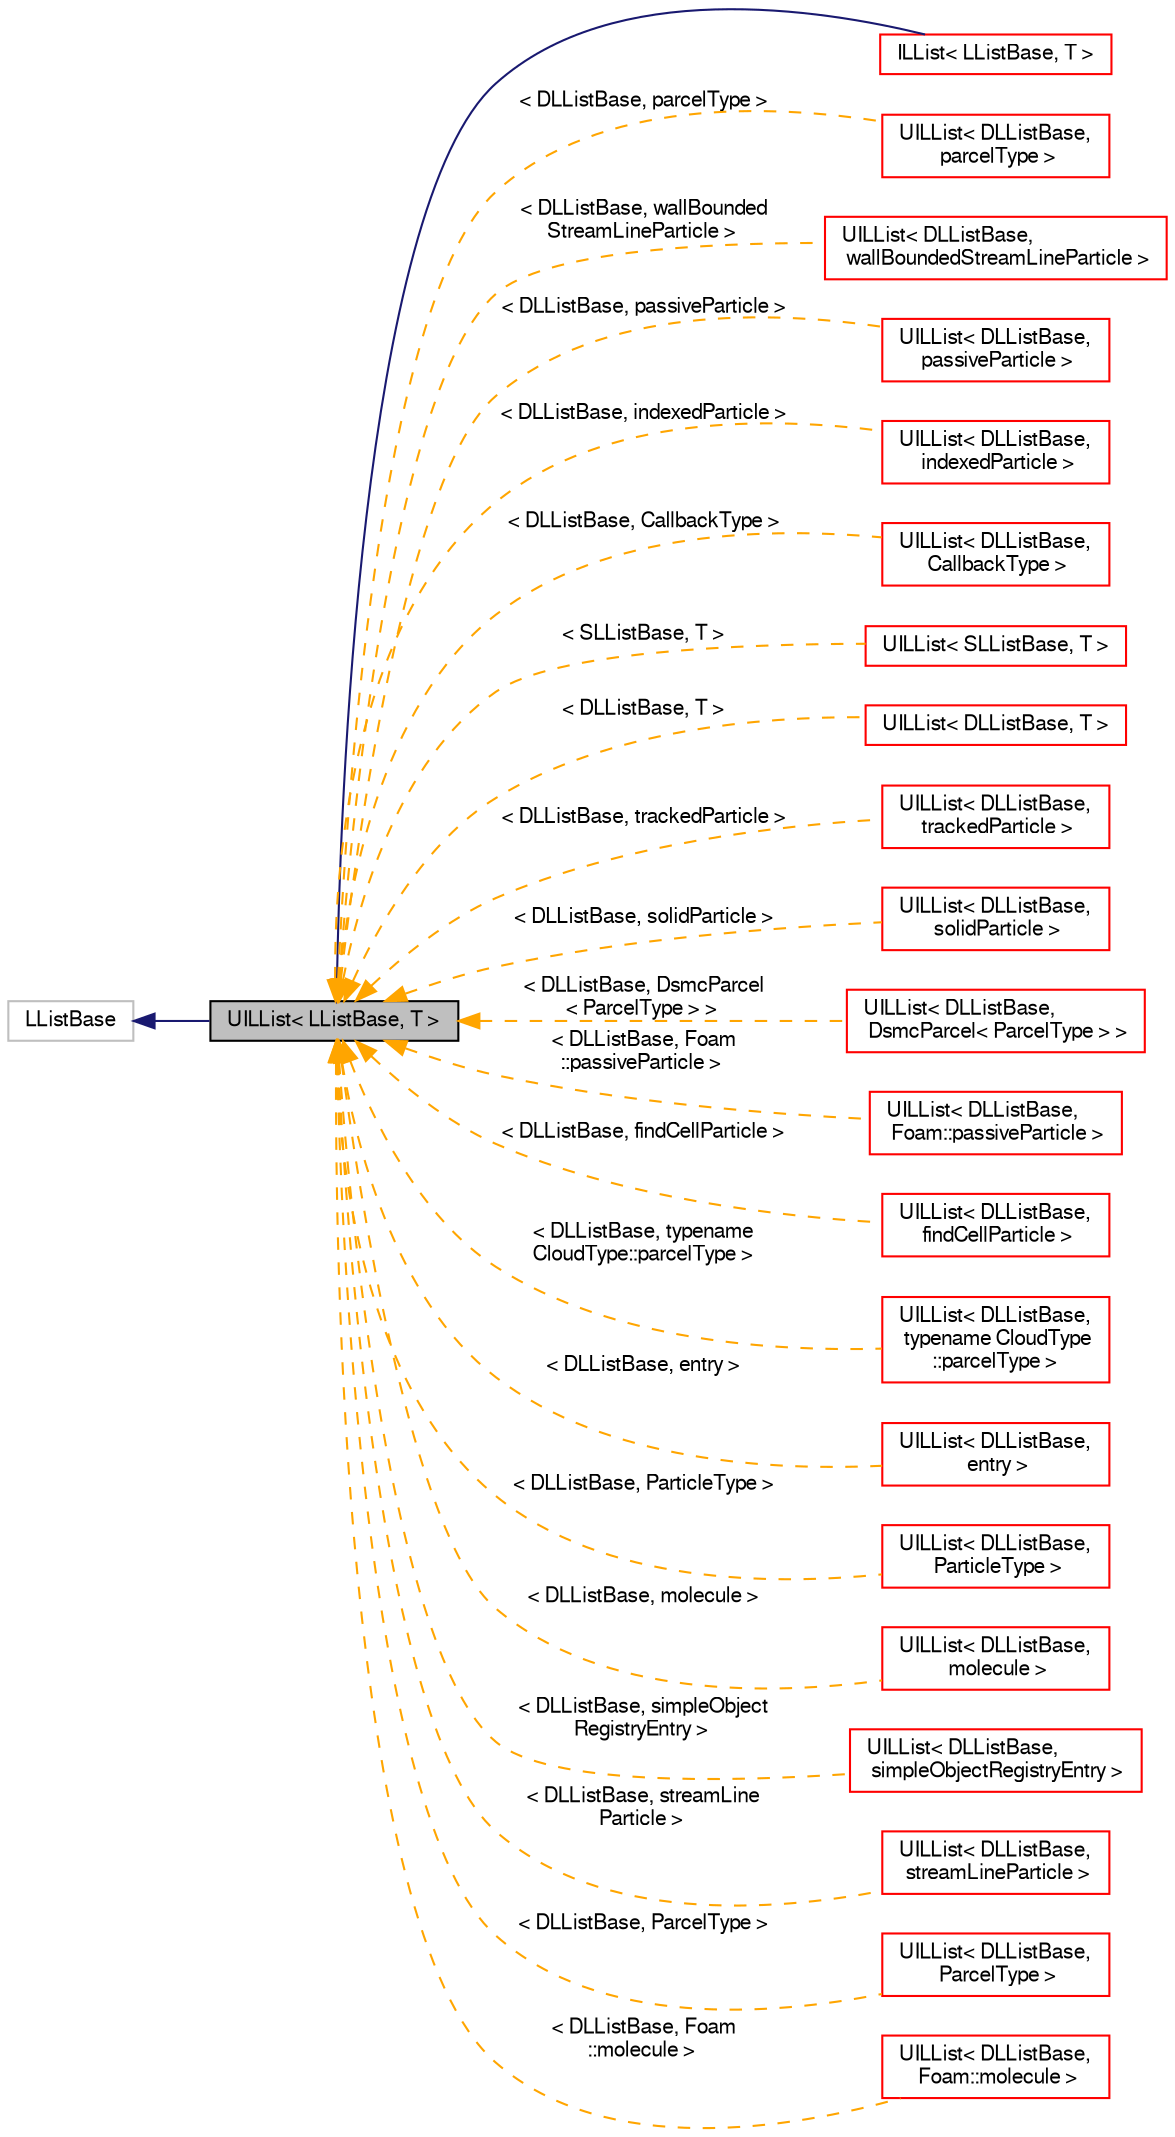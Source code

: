 digraph "UILList&lt; LListBase, T &gt;"
{
  bgcolor="transparent";
  edge [fontname="FreeSans",fontsize="10",labelfontname="FreeSans",labelfontsize="10"];
  node [fontname="FreeSans",fontsize="10",shape=record];
  rankdir="LR";
  Node0 [label="UILList\< LListBase, T \>",height=0.2,width=0.4,color="black", fillcolor="grey75", style="filled", fontcolor="black"];
  Node1 -> Node0 [dir="back",color="midnightblue",fontsize="10",style="solid",fontname="FreeSans"];
  Node1 [label="LListBase",height=0.2,width=0.4,color="grey75"];
  Node0 -> Node2 [dir="back",color="midnightblue",fontsize="10",style="solid",fontname="FreeSans"];
  Node2 [label="ILList\< LListBase, T \>",height=0.2,width=0.4,color="red",URL="$a25758.html",tooltip="Template class for intrusive linked lists. "];
  Node0 -> Node252 [dir="back",color="orange",fontsize="10",style="dashed",label=" \< DLListBase, parcelType \>" ,fontname="FreeSans"];
  Node252 [label="UILList\< DLListBase,\l parcelType \>",height=0.2,width=0.4,color="red",URL="$a25790.html"];
  Node0 -> Node253 [dir="back",color="orange",fontsize="10",style="dashed",label=" \< DLListBase, wallBounded\lStreamLineParticle \>" ,fontname="FreeSans"];
  Node253 [label="UILList\< DLListBase,\l wallBoundedStreamLineParticle \>",height=0.2,width=0.4,color="red",URL="$a25790.html"];
  Node0 -> Node254 [dir="back",color="orange",fontsize="10",style="dashed",label=" \< DLListBase, passiveParticle \>" ,fontname="FreeSans"];
  Node254 [label="UILList\< DLListBase,\l passiveParticle \>",height=0.2,width=0.4,color="red",URL="$a25790.html"];
  Node0 -> Node255 [dir="back",color="orange",fontsize="10",style="dashed",label=" \< DLListBase, indexedParticle \>" ,fontname="FreeSans"];
  Node255 [label="UILList\< DLListBase,\l indexedParticle \>",height=0.2,width=0.4,color="red",URL="$a25790.html"];
  Node0 -> Node256 [dir="back",color="orange",fontsize="10",style="dashed",label=" \< DLListBase, CallbackType \>" ,fontname="FreeSans"];
  Node256 [label="UILList\< DLListBase,\l CallbackType \>",height=0.2,width=0.4,color="red",URL="$a25790.html"];
  Node0 -> Node259 [dir="back",color="orange",fontsize="10",style="dashed",label=" \< SLListBase, T \>" ,fontname="FreeSans"];
  Node259 [label="UILList\< SLListBase, T \>",height=0.2,width=0.4,color="red",URL="$a25790.html"];
  Node0 -> Node260 [dir="back",color="orange",fontsize="10",style="dashed",label=" \< DLListBase, T \>" ,fontname="FreeSans"];
  Node260 [label="UILList\< DLListBase, T \>",height=0.2,width=0.4,color="red",URL="$a25790.html"];
  Node0 -> Node264 [dir="back",color="orange",fontsize="10",style="dashed",label=" \< DLListBase, trackedParticle \>" ,fontname="FreeSans"];
  Node264 [label="UILList\< DLListBase,\l trackedParticle \>",height=0.2,width=0.4,color="red",URL="$a25790.html"];
  Node0 -> Node265 [dir="back",color="orange",fontsize="10",style="dashed",label=" \< DLListBase, solidParticle \>" ,fontname="FreeSans"];
  Node265 [label="UILList\< DLListBase,\l solidParticle \>",height=0.2,width=0.4,color="red",URL="$a25790.html"];
  Node0 -> Node266 [dir="back",color="orange",fontsize="10",style="dashed",label=" \< DLListBase, DsmcParcel\l\< ParcelType \> \>" ,fontname="FreeSans"];
  Node266 [label="UILList\< DLListBase,\l DsmcParcel\< ParcelType \> \>",height=0.2,width=0.4,color="red",URL="$a25790.html"];
  Node0 -> Node267 [dir="back",color="orange",fontsize="10",style="dashed",label=" \< DLListBase, Foam\l::passiveParticle \>" ,fontname="FreeSans"];
  Node267 [label="UILList\< DLListBase,\l Foam::passiveParticle \>",height=0.2,width=0.4,color="red",URL="$a25790.html"];
  Node0 -> Node268 [dir="back",color="orange",fontsize="10",style="dashed",label=" \< DLListBase, findCellParticle \>" ,fontname="FreeSans"];
  Node268 [label="UILList\< DLListBase,\l findCellParticle \>",height=0.2,width=0.4,color="red",URL="$a25790.html"];
  Node0 -> Node269 [dir="back",color="orange",fontsize="10",style="dashed",label=" \< DLListBase, typename\l CloudType::parcelType \>" ,fontname="FreeSans"];
  Node269 [label="UILList\< DLListBase,\l typename CloudType\l::parcelType \>",height=0.2,width=0.4,color="red",URL="$a25790.html"];
  Node0 -> Node270 [dir="back",color="orange",fontsize="10",style="dashed",label=" \< DLListBase, entry \>" ,fontname="FreeSans"];
  Node270 [label="UILList\< DLListBase,\l entry \>",height=0.2,width=0.4,color="red",URL="$a25790.html"];
  Node0 -> Node271 [dir="back",color="orange",fontsize="10",style="dashed",label=" \< DLListBase, ParticleType \>" ,fontname="FreeSans"];
  Node271 [label="UILList\< DLListBase,\l ParticleType \>",height=0.2,width=0.4,color="red",URL="$a25790.html"];
  Node0 -> Node272 [dir="back",color="orange",fontsize="10",style="dashed",label=" \< DLListBase, molecule \>" ,fontname="FreeSans"];
  Node272 [label="UILList\< DLListBase,\l molecule \>",height=0.2,width=0.4,color="red",URL="$a25790.html"];
  Node0 -> Node273 [dir="back",color="orange",fontsize="10",style="dashed",label=" \< DLListBase, simpleObject\lRegistryEntry \>" ,fontname="FreeSans"];
  Node273 [label="UILList\< DLListBase,\l simpleObjectRegistryEntry \>",height=0.2,width=0.4,color="red",URL="$a25790.html"];
  Node0 -> Node274 [dir="back",color="orange",fontsize="10",style="dashed",label=" \< DLListBase, streamLine\lParticle \>" ,fontname="FreeSans"];
  Node274 [label="UILList\< DLListBase,\l streamLineParticle \>",height=0.2,width=0.4,color="red",URL="$a25790.html"];
  Node0 -> Node275 [dir="back",color="orange",fontsize="10",style="dashed",label=" \< DLListBase, ParcelType \>" ,fontname="FreeSans"];
  Node275 [label="UILList\< DLListBase,\l ParcelType \>",height=0.2,width=0.4,color="red",URL="$a25790.html"];
  Node0 -> Node276 [dir="back",color="orange",fontsize="10",style="dashed",label=" \< DLListBase, Foam\l::molecule \>" ,fontname="FreeSans"];
  Node276 [label="UILList\< DLListBase,\l Foam::molecule \>",height=0.2,width=0.4,color="red",URL="$a25790.html"];
}
